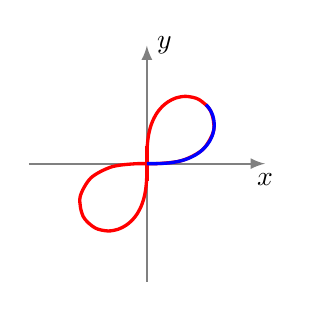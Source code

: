 \begin{tikzpicture}[scale=1.5]

     \draw[->,>=latex,thick, gray] (-1,0)--(1,0) node[below,black] {$x$};
     \draw[->,>=latex,thick, gray] (0,-1)--(0,1) node[right,black] {$y$};
     \draw [very thick, color=red,samples=100,smooth, domain=-10:10] plot({\x/(1+\x*\x*\x*\x)},{\x*\x*\x/(1+\x*\x*\x*\x)});
     \draw [very thick, color=red] (0,-0.15)--(0,+0.15);

     \draw [very thick, color=blue,samples=100,smooth, domain=0:1] plot({\x/(1+\x*\x*\x*\x)},{\x*\x*\x/(1+\x*\x*\x*\x)});

\end{tikzpicture}
